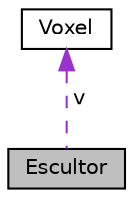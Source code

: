 digraph "Escultor"
{
 // LATEX_PDF_SIZE
  edge [fontname="Helvetica",fontsize="10",labelfontname="Helvetica",labelfontsize="10"];
  node [fontname="Helvetica",fontsize="10",shape=record];
  Node1 [label="Escultor",height=0.2,width=0.4,color="black", fillcolor="grey75", style="filled", fontcolor="black",tooltip="The Escultor class Classe responsável por gerar o Escultor da figura 3D, dentro dessa classe encontra..."];
  Node2 -> Node1 [dir="back",color="darkorchid3",fontsize="10",style="dashed",label=" v" ];
  Node2 [label="Voxel",height=0.2,width=0.4,color="black", fillcolor="white", style="filled",URL="$struct_voxel.html",tooltip="The Voxel struct A estrutura Voxel é responsável por gerar a matriz 3D de acordo com seus parâmetros."];
}
